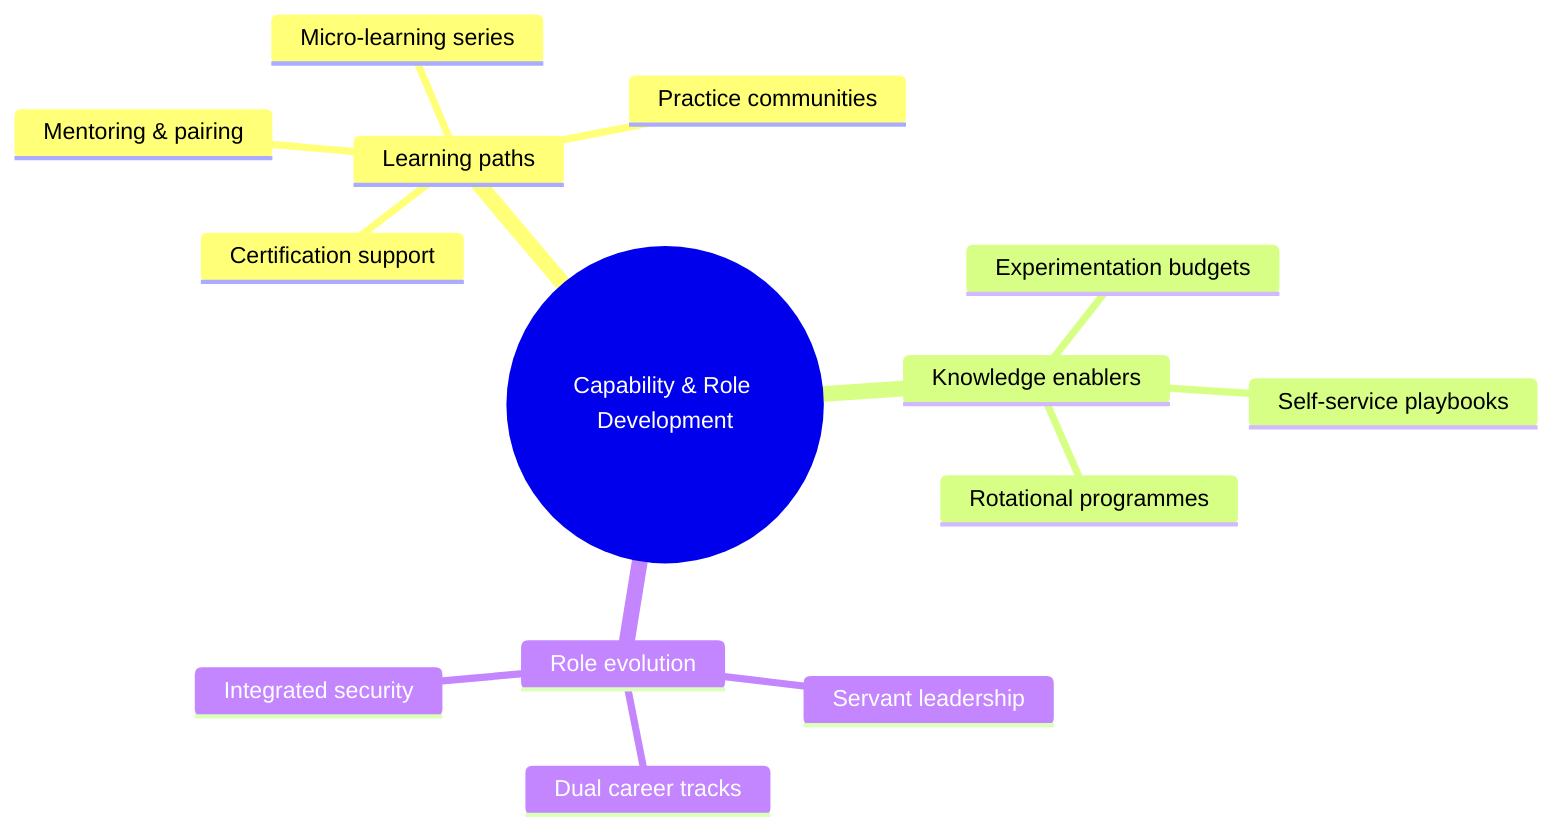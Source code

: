 %%{init: {"theme": "base", "themeVariables": {"primaryColor": "#1E3A8A", "primaryTextColor": "#F8FAFC", "secondaryColor": "#2563EB", "tertiaryColor": "#BFDBFE", "background": "#F8FAFF", "lineColor": "#1E3A8A", "textColor": "#0F172A", "fontFamily": "Inter, 'Segoe UI', sans-serif", "mindmapBranchColor": "#1E3A8A", "mindmapLeafColor": "#2563EB"}}}%%
mindmap
  root((Capability & Role Development))
    Learning paths
      Micro-learning series
      Mentoring & pairing
      Practice communities
      Certification support
    Knowledge enablers
      Self-service playbooks
      Experimentation budgets
      Rotational programmes
    Role evolution
      Servant leadership
      Dual career tracks
      Integrated security